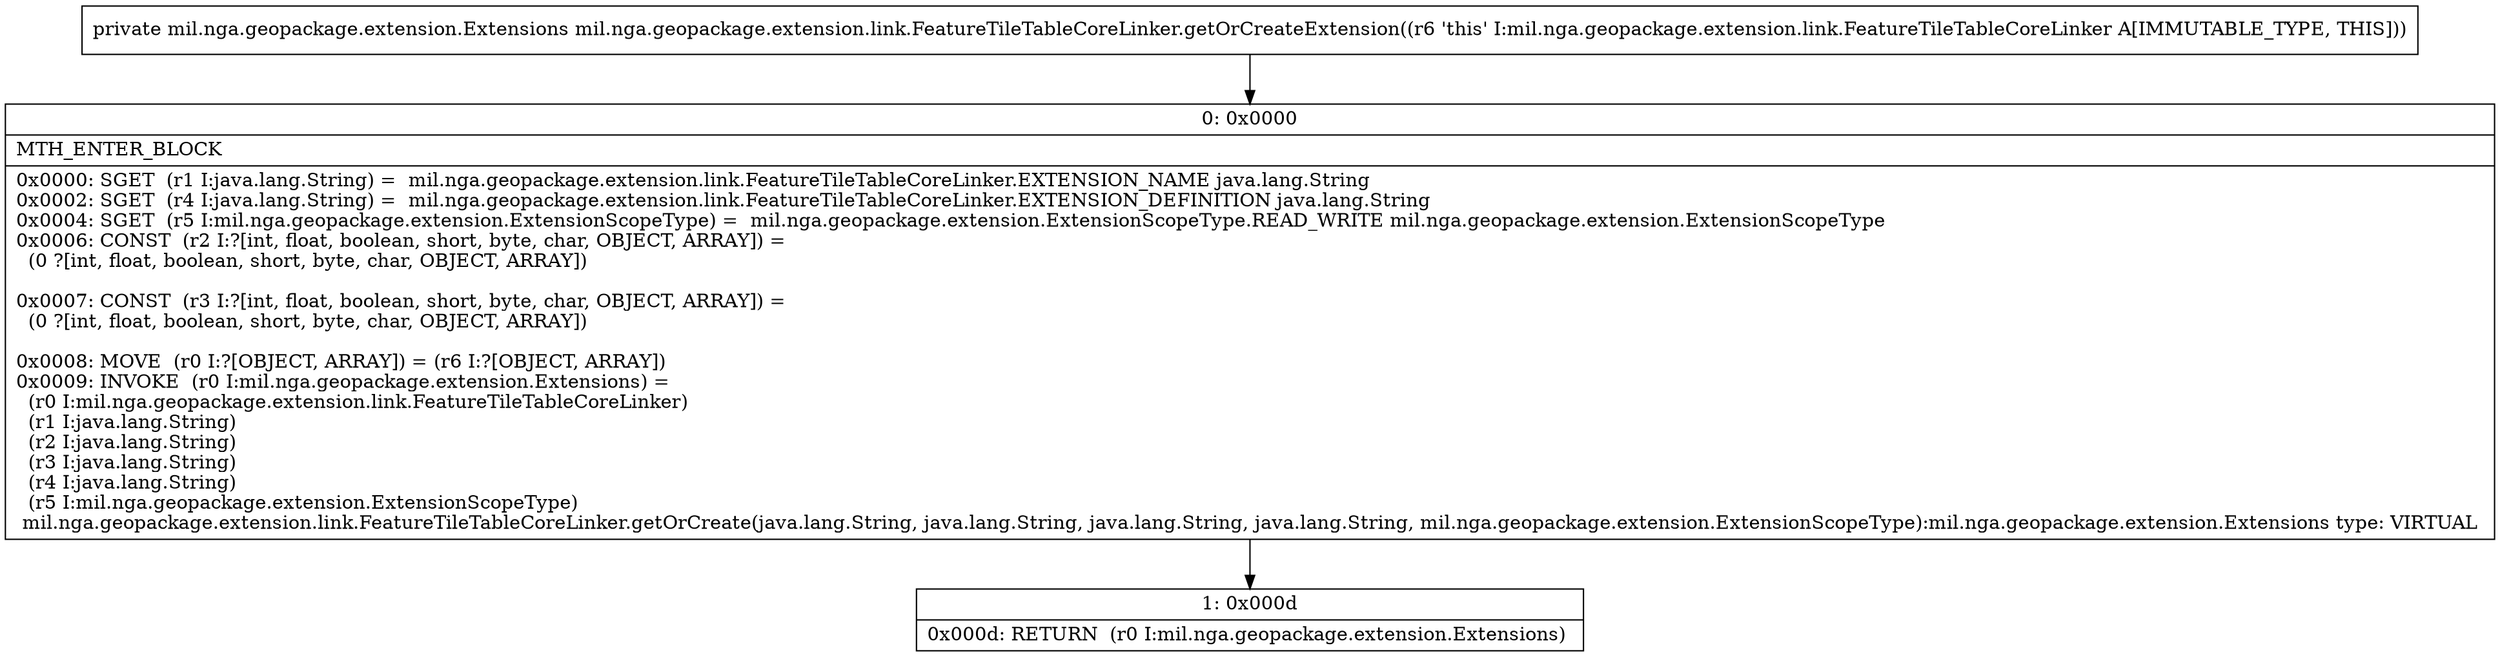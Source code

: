 digraph "CFG formil.nga.geopackage.extension.link.FeatureTileTableCoreLinker.getOrCreateExtension()Lmil\/nga\/geopackage\/extension\/Extensions;" {
Node_0 [shape=record,label="{0\:\ 0x0000|MTH_ENTER_BLOCK\l|0x0000: SGET  (r1 I:java.lang.String) =  mil.nga.geopackage.extension.link.FeatureTileTableCoreLinker.EXTENSION_NAME java.lang.String \l0x0002: SGET  (r4 I:java.lang.String) =  mil.nga.geopackage.extension.link.FeatureTileTableCoreLinker.EXTENSION_DEFINITION java.lang.String \l0x0004: SGET  (r5 I:mil.nga.geopackage.extension.ExtensionScopeType) =  mil.nga.geopackage.extension.ExtensionScopeType.READ_WRITE mil.nga.geopackage.extension.ExtensionScopeType \l0x0006: CONST  (r2 I:?[int, float, boolean, short, byte, char, OBJECT, ARRAY]) = \l  (0 ?[int, float, boolean, short, byte, char, OBJECT, ARRAY])\l \l0x0007: CONST  (r3 I:?[int, float, boolean, short, byte, char, OBJECT, ARRAY]) = \l  (0 ?[int, float, boolean, short, byte, char, OBJECT, ARRAY])\l \l0x0008: MOVE  (r0 I:?[OBJECT, ARRAY]) = (r6 I:?[OBJECT, ARRAY]) \l0x0009: INVOKE  (r0 I:mil.nga.geopackage.extension.Extensions) = \l  (r0 I:mil.nga.geopackage.extension.link.FeatureTileTableCoreLinker)\l  (r1 I:java.lang.String)\l  (r2 I:java.lang.String)\l  (r3 I:java.lang.String)\l  (r4 I:java.lang.String)\l  (r5 I:mil.nga.geopackage.extension.ExtensionScopeType)\l mil.nga.geopackage.extension.link.FeatureTileTableCoreLinker.getOrCreate(java.lang.String, java.lang.String, java.lang.String, java.lang.String, mil.nga.geopackage.extension.ExtensionScopeType):mil.nga.geopackage.extension.Extensions type: VIRTUAL \l}"];
Node_1 [shape=record,label="{1\:\ 0x000d|0x000d: RETURN  (r0 I:mil.nga.geopackage.extension.Extensions) \l}"];
MethodNode[shape=record,label="{private mil.nga.geopackage.extension.Extensions mil.nga.geopackage.extension.link.FeatureTileTableCoreLinker.getOrCreateExtension((r6 'this' I:mil.nga.geopackage.extension.link.FeatureTileTableCoreLinker A[IMMUTABLE_TYPE, THIS])) }"];
MethodNode -> Node_0;
Node_0 -> Node_1;
}


